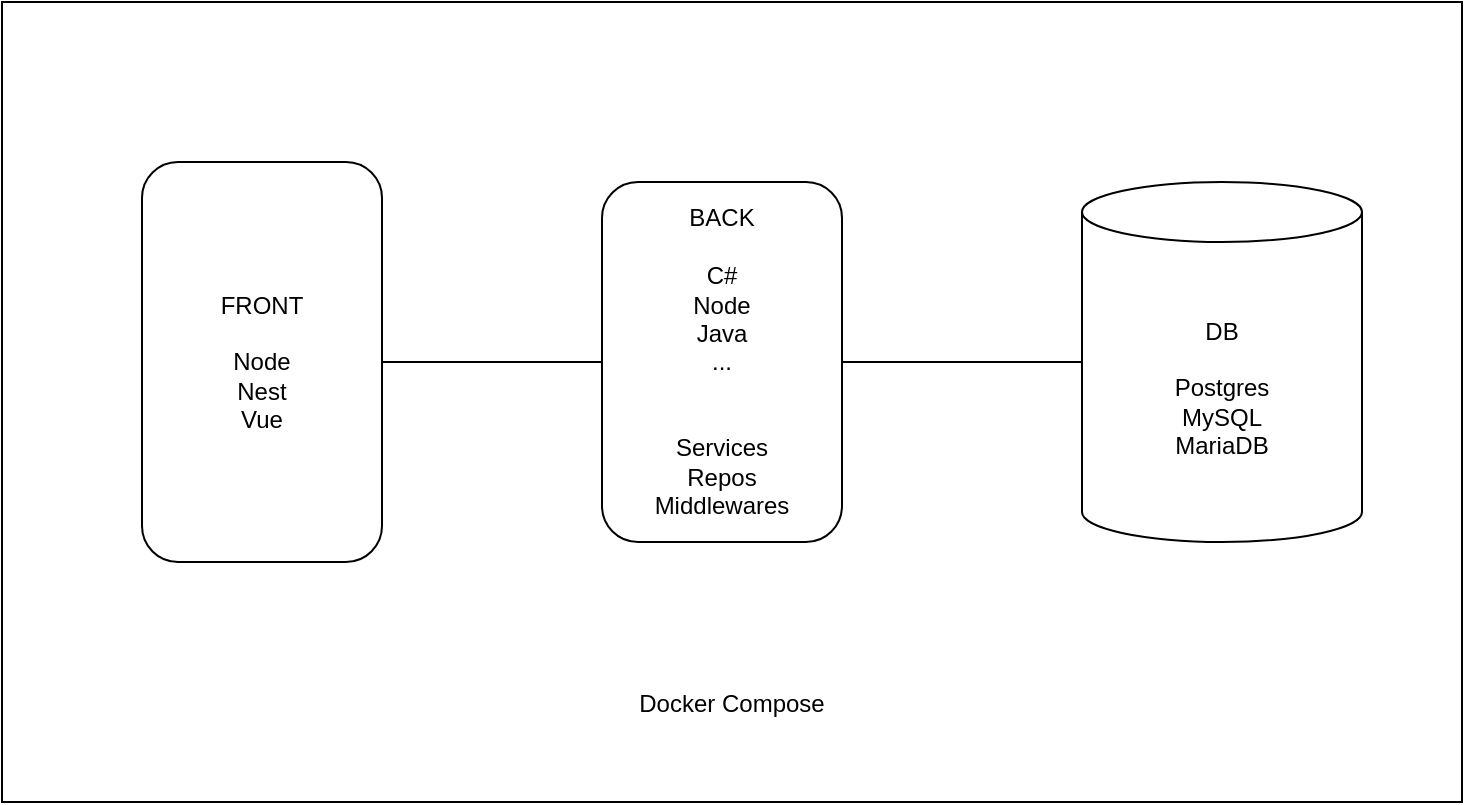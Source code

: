 <mxfile version="24.7.16">
  <diagram name="Page-1" id="OXAJP3kugtd8D6Qac-m4">
    <mxGraphModel dx="1393" dy="795" grid="1" gridSize="10" guides="1" tooltips="1" connect="1" arrows="1" fold="1" page="1" pageScale="1" pageWidth="850" pageHeight="1100" math="0" shadow="0">
      <root>
        <mxCell id="0" />
        <mxCell id="1" parent="0" />
        <mxCell id="VeFE5hSSkCX1CsbRpSc8-6" value="&lt;div&gt;&lt;br&gt;&lt;/div&gt;&lt;div&gt;&lt;br&gt;&lt;/div&gt;&lt;div&gt;&lt;br&gt;&lt;/div&gt;&lt;div&gt;&lt;br&gt;&lt;/div&gt;&lt;div&gt;&lt;br&gt;&lt;/div&gt;&lt;div&gt;&lt;br&gt;&lt;/div&gt;&lt;div&gt;&lt;br&gt;&lt;/div&gt;&lt;div&gt;&lt;br&gt;&lt;/div&gt;&lt;div&gt;&lt;br&gt;&lt;/div&gt;&lt;div&gt;&lt;br&gt;&lt;/div&gt;&lt;div&gt;&lt;br&gt;&lt;/div&gt;&lt;div&gt;&lt;br&gt;&lt;/div&gt;&lt;div&gt;&lt;br&gt;&lt;/div&gt;&lt;div&gt;&lt;br&gt;&lt;/div&gt;&lt;div&gt;&lt;br&gt;&lt;/div&gt;&lt;div&gt;&lt;br&gt;&lt;/div&gt;&lt;div&gt;&lt;br&gt;&lt;/div&gt;&lt;div&gt;&lt;br&gt;&lt;/div&gt;&lt;div&gt;&lt;br&gt;&lt;/div&gt;&lt;div&gt;&lt;br&gt;&lt;/div&gt;&lt;div&gt;&lt;br&gt;&lt;/div&gt;&lt;div&gt;Docker Compose&lt;/div&gt;" style="rounded=0;whiteSpace=wrap;html=1;" vertex="1" parent="1">
          <mxGeometry x="70" y="60" width="730" height="400" as="geometry" />
        </mxCell>
        <mxCell id="VeFE5hSSkCX1CsbRpSc8-1" value="DB&lt;div&gt;&lt;br&gt;&lt;/div&gt;&lt;div&gt;Postgres&lt;/div&gt;&lt;div&gt;MySQL&lt;/div&gt;&lt;div&gt;MariaDB&lt;/div&gt;" style="shape=cylinder3;whiteSpace=wrap;html=1;boundedLbl=1;backgroundOutline=1;size=15;" vertex="1" parent="1">
          <mxGeometry x="610" y="150" width="140" height="180" as="geometry" />
        </mxCell>
        <mxCell id="VeFE5hSSkCX1CsbRpSc8-5" style="edgeStyle=orthogonalEdgeStyle;rounded=0;orthogonalLoop=1;jettySize=auto;html=1;exitX=1;exitY=0.5;exitDx=0;exitDy=0;entryX=0;entryY=0.5;entryDx=0;entryDy=0;endArrow=none;endFill=0;" edge="1" parent="1" source="VeFE5hSSkCX1CsbRpSc8-2" target="VeFE5hSSkCX1CsbRpSc8-3">
          <mxGeometry relative="1" as="geometry" />
        </mxCell>
        <mxCell id="VeFE5hSSkCX1CsbRpSc8-2" value="FRONT&lt;div&gt;&lt;br&gt;&lt;/div&gt;&lt;div&gt;Node&lt;/div&gt;&lt;div&gt;Nest&lt;/div&gt;&lt;div&gt;Vue&lt;br&gt;&lt;/div&gt;" style="rounded=1;whiteSpace=wrap;html=1;" vertex="1" parent="1">
          <mxGeometry x="140" y="140" width="120" height="200" as="geometry" />
        </mxCell>
        <mxCell id="VeFE5hSSkCX1CsbRpSc8-3" value="BACK&lt;div&gt;&lt;br&gt;&lt;/div&gt;&lt;div&gt;C#&lt;/div&gt;&lt;div&gt;Node&lt;/div&gt;&lt;div&gt;Java&lt;/div&gt;&lt;div&gt;...&lt;/div&gt;&lt;div&gt;&lt;br&gt;&lt;div&gt;&lt;br&gt;&lt;/div&gt;&lt;div&gt;Services&lt;/div&gt;&lt;div&gt;Repos&lt;/div&gt;&lt;div&gt;Middlewares&lt;/div&gt;&lt;/div&gt;" style="rounded=1;whiteSpace=wrap;html=1;" vertex="1" parent="1">
          <mxGeometry x="370" y="150" width="120" height="180" as="geometry" />
        </mxCell>
        <mxCell id="VeFE5hSSkCX1CsbRpSc8-4" style="edgeStyle=orthogonalEdgeStyle;rounded=0;orthogonalLoop=1;jettySize=auto;html=1;exitX=1;exitY=0.5;exitDx=0;exitDy=0;entryX=0;entryY=0.5;entryDx=0;entryDy=0;entryPerimeter=0;endArrow=none;endFill=0;" edge="1" parent="1" source="VeFE5hSSkCX1CsbRpSc8-3" target="VeFE5hSSkCX1CsbRpSc8-1">
          <mxGeometry relative="1" as="geometry" />
        </mxCell>
      </root>
    </mxGraphModel>
  </diagram>
</mxfile>
